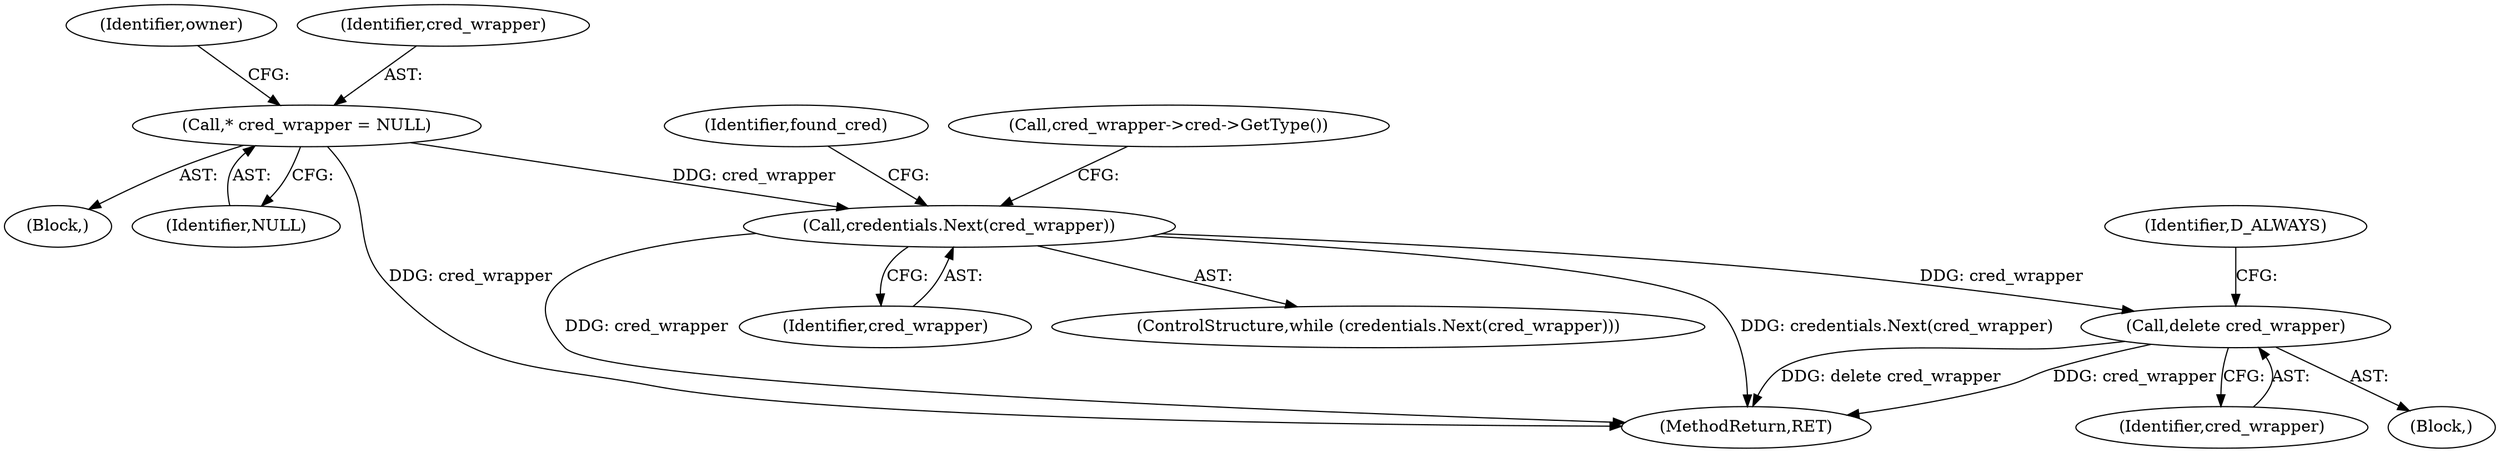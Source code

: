 digraph "0_htcondor_5e5571d1a431eb3c61977b6dd6ec90186ef79867_0@API" {
"1000277" [label="(Call,delete cred_wrapper)"];
"1000239" [label="(Call,credentials.Next(cred_wrapper))"];
"1000119" [label="(Call,* cred_wrapper = NULL)"];
"1000315" [label="(MethodReturn,RET)"];
"1000124" [label="(Identifier,owner)"];
"1000278" [label="(Identifier,cred_wrapper)"];
"1000107" [label="(Block,)"];
"1000239" [label="(Call,credentials.Next(cred_wrapper))"];
"1000240" [label="(Identifier,cred_wrapper)"];
"1000266" [label="(Identifier,found_cred)"];
"1000267" [label="(Block,)"];
"1000120" [label="(Identifier,cred_wrapper)"];
"1000238" [label="(ControlStructure,while (credentials.Next(cred_wrapper)))"];
"1000119" [label="(Call,* cred_wrapper = NULL)"];
"1000121" [label="(Identifier,NULL)"];
"1000280" [label="(Identifier,D_ALWAYS)"];
"1000244" [label="(Call,cred_wrapper->cred->GetType())"];
"1000277" [label="(Call,delete cred_wrapper)"];
"1000277" -> "1000267"  [label="AST: "];
"1000277" -> "1000278"  [label="CFG: "];
"1000278" -> "1000277"  [label="AST: "];
"1000280" -> "1000277"  [label="CFG: "];
"1000277" -> "1000315"  [label="DDG: cred_wrapper"];
"1000277" -> "1000315"  [label="DDG: delete cred_wrapper"];
"1000239" -> "1000277"  [label="DDG: cred_wrapper"];
"1000239" -> "1000238"  [label="AST: "];
"1000239" -> "1000240"  [label="CFG: "];
"1000240" -> "1000239"  [label="AST: "];
"1000244" -> "1000239"  [label="CFG: "];
"1000266" -> "1000239"  [label="CFG: "];
"1000239" -> "1000315"  [label="DDG: credentials.Next(cred_wrapper)"];
"1000239" -> "1000315"  [label="DDG: cred_wrapper"];
"1000119" -> "1000239"  [label="DDG: cred_wrapper"];
"1000119" -> "1000107"  [label="AST: "];
"1000119" -> "1000121"  [label="CFG: "];
"1000120" -> "1000119"  [label="AST: "];
"1000121" -> "1000119"  [label="AST: "];
"1000124" -> "1000119"  [label="CFG: "];
"1000119" -> "1000315"  [label="DDG: cred_wrapper"];
}
